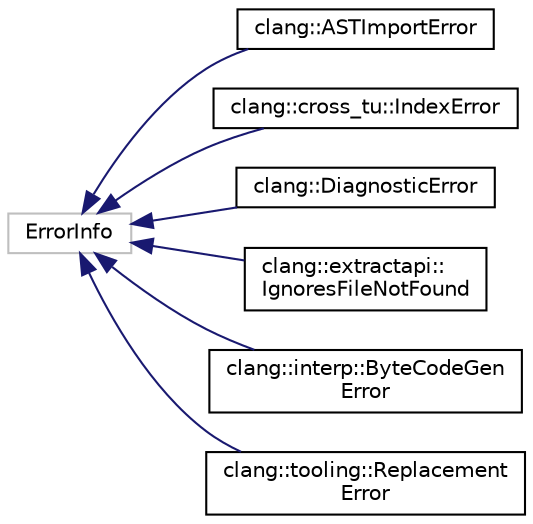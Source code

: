 digraph "Graphical Class Hierarchy"
{
 // LATEX_PDF_SIZE
  bgcolor="transparent";
  edge [fontname="Helvetica",fontsize="10",labelfontname="Helvetica",labelfontsize="10"];
  node [fontname="Helvetica",fontsize="10",shape=record];
  rankdir="LR";
  Node3314 [label="ErrorInfo",height=0.2,width=0.4,color="grey75",tooltip=" "];
  Node3314 -> Node0 [dir="back",color="midnightblue",fontsize="10",style="solid",fontname="Helvetica"];
  Node0 [label="clang::ASTImportError",height=0.2,width=0.4,color="black",URL="$classclang_1_1ASTImportError.html",tooltip=" "];
  Node3314 -> Node3316 [dir="back",color="midnightblue",fontsize="10",style="solid",fontname="Helvetica"];
  Node3316 [label="clang::cross_tu::IndexError",height=0.2,width=0.4,color="black",URL="$classclang_1_1cross__tu_1_1IndexError.html",tooltip=" "];
  Node3314 -> Node3317 [dir="back",color="midnightblue",fontsize="10",style="solid",fontname="Helvetica"];
  Node3317 [label="clang::DiagnosticError",height=0.2,width=0.4,color="black",URL="$classclang_1_1DiagnosticError.html",tooltip="Carries a Clang diagnostic in an llvm::Error."];
  Node3314 -> Node3318 [dir="back",color="midnightblue",fontsize="10",style="solid",fontname="Helvetica"];
  Node3318 [label="clang::extractapi::\lIgnoresFileNotFound",height=0.2,width=0.4,color="black",URL="$structclang_1_1extractapi_1_1IgnoresFileNotFound.html",tooltip=" "];
  Node3314 -> Node3319 [dir="back",color="midnightblue",fontsize="10",style="solid",fontname="Helvetica"];
  Node3319 [label="clang::interp::ByteCodeGen\lError",height=0.2,width=0.4,color="black",URL="$structclang_1_1interp_1_1ByteCodeGenError.html",tooltip="Error thrown by the compiler."];
  Node3314 -> Node3320 [dir="back",color="midnightblue",fontsize="10",style="solid",fontname="Helvetica"];
  Node3320 [label="clang::tooling::Replacement\lError",height=0.2,width=0.4,color="black",URL="$classclang_1_1tooling_1_1ReplacementError.html",tooltip="Carries extra error information in replacement-related llvm::Error, e.g."];
}
